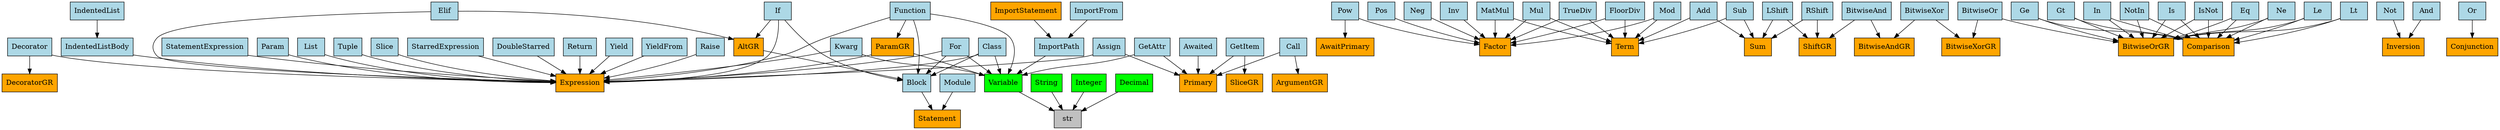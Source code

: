 digraph {
	0 [label=Raise fillcolor=lightblue shape=rect style=filled]
	1 [label=Expression fillcolor=orange shape=rect style=filled]
	2 [label=Return fillcolor=lightblue shape=rect style=filled]
	3 [label=Yield fillcolor=lightblue shape=rect style=filled]
	4 [label=YieldFrom fillcolor=lightblue shape=rect style=filled]
	5 [label=Decorator fillcolor=lightblue shape=rect style=filled]
	6 [label=DecoratorGR fillcolor=orange shape=rect style=filled]
	7 [label=Class fillcolor=lightblue shape=rect style=filled]
	8 [label=Variable fillcolor=lime shape=rect style=filled]
	9 [label=Block fillcolor=lightblue shape=rect style=filled]
	10 [label=Function fillcolor=lightblue shape=rect style=filled]
	11 [label=ParamGR fillcolor=orange shape=rect style=filled]
	12 [label=ImportStatement fillcolor=orange shape=rect style=filled]
	13 [label=ImportPath fillcolor=lightblue shape=rect style=filled]
	14 [label=ImportFrom fillcolor=lightblue shape=rect style=filled]
	15 [label=If fillcolor=lightblue shape=rect style=filled]
	16 [label=AltGR fillcolor=orange shape=rect style=filled]
	17 [label=For fillcolor=lightblue shape=rect style=filled]
	18 [label=Assign fillcolor=lightblue shape=rect style=filled]
	19 [label=Primary fillcolor=orange shape=rect style=filled]
	20 [label=StatementExpression fillcolor=lightblue shape=rect style=filled]
	21 [label=Elif fillcolor=lightblue shape=rect style=filled]
	22 [label=Param fillcolor=lightblue shape=rect style=filled]
	23 [label=List fillcolor=lightblue shape=rect style=filled]
	24 [label=Tuple fillcolor=lightblue shape=rect style=filled]
	25 [label=IndentedList fillcolor=lightblue shape=rect style=filled]
	26 [label=IndentedListBody fillcolor=lightblue shape=rect style=filled]
	27 [label=str fillcolor=gray shape=rect style=filled]
	28 [label=String fillcolor=lime shape=rect style=filled]
	29 [label=Integer fillcolor=lime shape=rect style=filled]
	30 [label=Decimal fillcolor=lime shape=rect style=filled]
	31 [label=GetAttr fillcolor=lightblue shape=rect style=filled]
	32 [label=GetItem fillcolor=lightblue shape=rect style=filled]
	33 [label=SliceGR fillcolor=orange shape=rect style=filled]
	34 [label=Call fillcolor=lightblue shape=rect style=filled]
	35 [label=ArgumentGR fillcolor=orange shape=rect style=filled]
	36 [label=Awaited fillcolor=lightblue shape=rect style=filled]
	37 [label=Pow fillcolor=lightblue shape=rect style=filled]
	38 [label=AwaitPrimary fillcolor=orange shape=rect style=filled]
	39 [label=Factor fillcolor=orange shape=rect style=filled]
	40 [label=Pos fillcolor=lightblue shape=rect style=filled]
	41 [label=Neg fillcolor=lightblue shape=rect style=filled]
	42 [label=Inv fillcolor=lightblue shape=rect style=filled]
	43 [label=Mul fillcolor=lightblue shape=rect style=filled]
	44 [label=Term fillcolor=orange shape=rect style=filled]
	45 [label=TrueDiv fillcolor=lightblue shape=rect style=filled]
	46 [label=FloorDiv fillcolor=lightblue shape=rect style=filled]
	47 [label=Mod fillcolor=lightblue shape=rect style=filled]
	48 [label=MatMul fillcolor=lightblue shape=rect style=filled]
	49 [label=Add fillcolor=lightblue shape=rect style=filled]
	50 [label=Sum fillcolor=orange shape=rect style=filled]
	51 [label=Sub fillcolor=lightblue shape=rect style=filled]
	52 [label=LShift fillcolor=lightblue shape=rect style=filled]
	53 [label=ShiftGR fillcolor=orange shape=rect style=filled]
	54 [label=RShift fillcolor=lightblue shape=rect style=filled]
	55 [label=BitwiseAnd fillcolor=lightblue shape=rect style=filled]
	56 [label=BitwiseAndGR fillcolor=orange shape=rect style=filled]
	57 [label=BitwiseXor fillcolor=lightblue shape=rect style=filled]
	58 [label=BitwiseXorGR fillcolor=orange shape=rect style=filled]
	59 [label=BitwiseOr fillcolor=lightblue shape=rect style=filled]
	60 [label=BitwiseOrGR fillcolor=orange shape=rect style=filled]
	61 [label=Eq fillcolor=lightblue shape=rect style=filled]
	62 [label=Comparison fillcolor=orange shape=rect style=filled]
	63 [label=Ne fillcolor=lightblue shape=rect style=filled]
	64 [label=Le fillcolor=lightblue shape=rect style=filled]
	65 [label=Lt fillcolor=lightblue shape=rect style=filled]
	66 [label=Ge fillcolor=lightblue shape=rect style=filled]
	67 [label=Gt fillcolor=lightblue shape=rect style=filled]
	68 [label=In fillcolor=lightblue shape=rect style=filled]
	69 [label=NotIn fillcolor=lightblue shape=rect style=filled]
	70 [label=Is fillcolor=lightblue shape=rect style=filled]
	71 [label=IsNot fillcolor=lightblue shape=rect style=filled]
	72 [label=Not fillcolor=lightblue shape=rect style=filled]
	73 [label=Inversion fillcolor=orange shape=rect style=filled]
	74 [label=And fillcolor=lightblue shape=rect style=filled]
	75 [label=Or fillcolor=lightblue shape=rect style=filled]
	76 [label=Conjunction fillcolor=orange shape=rect style=filled]
	77 [label=Slice fillcolor=lightblue shape=rect style=filled]
	78 [label=Kwarg fillcolor=lightblue shape=rect style=filled]
	79 [label=StarredExpression fillcolor=lightblue shape=rect style=filled]
	80 [label=DoubleStarred fillcolor=lightblue shape=rect style=filled]
	81 [label=Module fillcolor=lightblue shape=rect style=filled]
	82 [label=Statement fillcolor=orange shape=rect style=filled]
	0 -> 1
	2 -> 1
	3 -> 1
	4 -> 1
	5 -> 1
	5 -> 6
	7 -> 8
	7 -> 1
	7 -> 9
	10 -> 8
	10 -> 11
	10 -> 1
	10 -> 9
	12 -> 13
	14 -> 13
	15 -> 1
	15 -> 9
	15 -> 16
	17 -> 8
	17 -> 1
	17 -> 9
	18 -> 19
	18 -> 1
	20 -> 1
	16 -> 9
	21 -> 1
	21 -> 16
	11 -> 8
	11 -> 1
	22 -> 1
	23 -> 1
	24 -> 1
	25 -> 26
	8 -> 27
	28 -> 27
	29 -> 27
	30 -> 27
	31 -> 19
	31 -> 8
	32 -> 19
	32 -> 33
	34 -> 19
	34 -> 35
	36 -> 19
	37 -> 38
	37 -> 39
	40 -> 39
	41 -> 39
	42 -> 39
	43 -> 44
	43 -> 39
	45 -> 44
	45 -> 39
	46 -> 44
	46 -> 39
	47 -> 44
	47 -> 39
	48 -> 44
	48 -> 39
	49 -> 50
	49 -> 44
	51 -> 50
	51 -> 44
	52 -> 53
	52 -> 50
	54 -> 53
	54 -> 50
	55 -> 56
	55 -> 53
	57 -> 58
	57 -> 56
	59 -> 60
	59 -> 58
	61 -> 62
	61 -> 60
	63 -> 62
	63 -> 60
	64 -> 62
	64 -> 60
	65 -> 62
	65 -> 60
	66 -> 62
	66 -> 60
	67 -> 62
	67 -> 60
	68 -> 62
	68 -> 60
	69 -> 62
	69 -> 60
	70 -> 62
	70 -> 60
	71 -> 62
	71 -> 60
	72 -> 73
	74 -> 73
	75 -> 76
	77 -> 1
	78 -> 8
	78 -> 1
	79 -> 1
	80 -> 1
	81 -> 82
	9 -> 82
	26 -> 1
	13 -> 8
}
